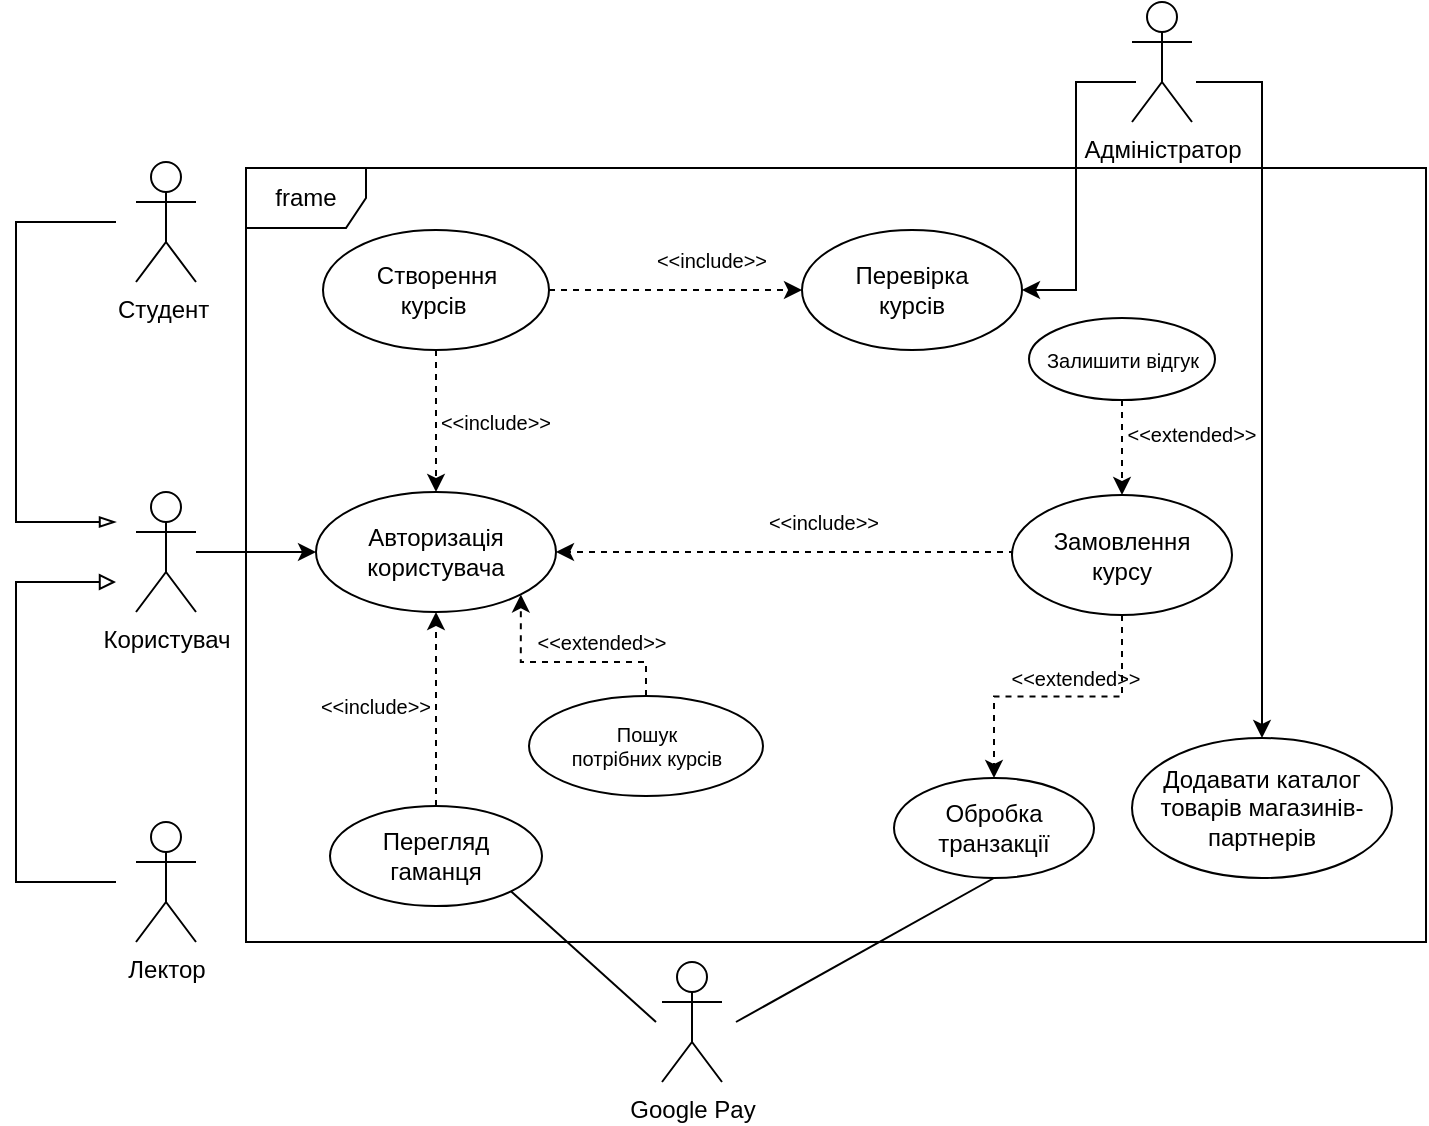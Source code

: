<mxfile version="20.3.0" type="device"><diagram id="UoZus2iTgnTg2b3oBapO" name="Страница 1"><mxGraphModel dx="953" dy="534" grid="1" gridSize="10" guides="1" tooltips="1" connect="1" arrows="1" fold="1" page="1" pageScale="1" pageWidth="827" pageHeight="1169" math="0" shadow="0"><root><mxCell id="0"/><mxCell id="1" parent="0"/><mxCell id="L-d4eU--4t5fjpEUBKZK-1" value="frame" style="shape=umlFrame;whiteSpace=wrap;html=1;" parent="1" vertex="1"><mxGeometry x="145" y="123" width="590" height="387" as="geometry"/></mxCell><mxCell id="L-d4eU--4t5fjpEUBKZK-5" value="Авторизація користувача" style="ellipse;whiteSpace=wrap;html=1;" parent="1" vertex="1"><mxGeometry x="180" y="285" width="120" height="60" as="geometry"/></mxCell><mxCell id="L-d4eU--4t5fjpEUBKZK-29" style="edgeStyle=orthogonalEdgeStyle;rounded=0;orthogonalLoop=1;jettySize=auto;html=1;exitX=0.5;exitY=1;exitDx=0;exitDy=0;dashed=1;" parent="1" source="L-d4eU--4t5fjpEUBKZK-6" target="L-d4eU--4t5fjpEUBKZK-5" edge="1"><mxGeometry relative="1" as="geometry"/></mxCell><mxCell id="L-d4eU--4t5fjpEUBKZK-39" style="edgeStyle=orthogonalEdgeStyle;rounded=0;orthogonalLoop=1;jettySize=auto;html=1;exitX=1;exitY=0.5;exitDx=0;exitDy=0;entryX=0;entryY=0.5;entryDx=0;entryDy=0;dashed=1;fontSize=10;" parent="1" source="L-d4eU--4t5fjpEUBKZK-6" target="L-d4eU--4t5fjpEUBKZK-11" edge="1"><mxGeometry relative="1" as="geometry"/></mxCell><mxCell id="L-d4eU--4t5fjpEUBKZK-6" value="Створення&lt;br&gt;курсів&amp;nbsp;" style="ellipse;whiteSpace=wrap;html=1;" parent="1" vertex="1"><mxGeometry x="183.5" y="154" width="113" height="60" as="geometry"/></mxCell><mxCell id="L-d4eU--4t5fjpEUBKZK-25" style="edgeStyle=orthogonalEdgeStyle;rounded=0;orthogonalLoop=1;jettySize=auto;html=1;endArrow=block;endFill=0;" parent="1" edge="1"><mxGeometry relative="1" as="geometry"><mxPoint x="80" y="480" as="sourcePoint"/><mxPoint x="80" y="330" as="targetPoint"/><Array as="points"><mxPoint x="80" y="480"/><mxPoint x="30" y="480"/><mxPoint x="30" y="330"/></Array></mxGeometry></mxCell><mxCell id="L-d4eU--4t5fjpEUBKZK-7" value="Лектор" style="shape=umlActor;verticalLabelPosition=bottom;verticalAlign=top;html=1;" parent="1" vertex="1"><mxGeometry x="90" y="450" width="30" height="60" as="geometry"/></mxCell><mxCell id="L-d4eU--4t5fjpEUBKZK-9" value="Користувач" style="shape=umlActor;verticalLabelPosition=bottom;verticalAlign=top;html=1;" parent="1" vertex="1"><mxGeometry x="90" y="285" width="30" height="60" as="geometry"/></mxCell><mxCell id="L-d4eU--4t5fjpEUBKZK-11" value="Перевірка &lt;br&gt;курсів" style="ellipse;whiteSpace=wrap;html=1;" parent="1" vertex="1"><mxGeometry x="423" y="154" width="110" height="60" as="geometry"/></mxCell><mxCell id="L-d4eU--4t5fjpEUBKZK-24" style="edgeStyle=orthogonalEdgeStyle;rounded=0;orthogonalLoop=1;jettySize=auto;html=1;endArrow=blockThin;endFill=0;" parent="1" edge="1"><mxGeometry relative="1" as="geometry"><mxPoint x="80" y="150" as="sourcePoint"/><mxPoint x="80" y="300" as="targetPoint"/><Array as="points"><mxPoint x="30" y="150"/><mxPoint x="30" y="300"/></Array></mxGeometry></mxCell><mxCell id="L-d4eU--4t5fjpEUBKZK-14" value="Студент&amp;nbsp;" style="shape=umlActor;verticalLabelPosition=bottom;verticalAlign=top;html=1;outlineConnect=0;" parent="1" vertex="1"><mxGeometry x="90" y="120" width="30" height="60" as="geometry"/></mxCell><mxCell id="L-d4eU--4t5fjpEUBKZK-44" style="edgeStyle=orthogonalEdgeStyle;rounded=0;orthogonalLoop=1;jettySize=auto;html=1;entryX=1;entryY=0.5;entryDx=0;entryDy=0;fontSize=10;" parent="1" target="L-d4eU--4t5fjpEUBKZK-11" edge="1"><mxGeometry relative="1" as="geometry"><mxPoint x="590" y="80" as="sourcePoint"/><Array as="points"><mxPoint x="560" y="184"/></Array></mxGeometry></mxCell><mxCell id="L-d4eU--4t5fjpEUBKZK-15" value="Адміністратор" style="shape=umlActor;verticalLabelPosition=bottom;verticalAlign=top;html=1;outlineConnect=0;" parent="1" vertex="1"><mxGeometry x="588" y="40" width="30" height="60" as="geometry"/></mxCell><mxCell id="L-d4eU--4t5fjpEUBKZK-31" style="edgeStyle=orthogonalEdgeStyle;rounded=0;orthogonalLoop=1;jettySize=auto;html=1;exitX=0.5;exitY=0;exitDx=0;exitDy=0;entryX=0.5;entryY=1;entryDx=0;entryDy=0;dashed=1;fontSize=10;" parent="1" source="L-d4eU--4t5fjpEUBKZK-18" target="L-d4eU--4t5fjpEUBKZK-5" edge="1"><mxGeometry relative="1" as="geometry"/></mxCell><mxCell id="L-d4eU--4t5fjpEUBKZK-18" value="Перегляд&lt;br&gt;гаманця" style="ellipse;whiteSpace=wrap;html=1;" parent="1" vertex="1"><mxGeometry x="187" y="442" width="106" height="50" as="geometry"/></mxCell><mxCell id="L-d4eU--4t5fjpEUBKZK-36" style="edgeStyle=orthogonalEdgeStyle;rounded=0;orthogonalLoop=1;jettySize=auto;html=1;exitX=0.5;exitY=1;exitDx=0;exitDy=0;entryX=0.5;entryY=0;entryDx=0;entryDy=0;dashed=1;fontSize=10;" parent="1" source="L-d4eU--4t5fjpEUBKZK-19" target="L-d4eU--4t5fjpEUBKZK-20" edge="1"><mxGeometry relative="1" as="geometry"/></mxCell><mxCell id="L-d4eU--4t5fjpEUBKZK-19" value="Замовлення &lt;br&gt;курсу" style="ellipse;whiteSpace=wrap;html=1;" parent="1" vertex="1"><mxGeometry x="528" y="286.5" width="110" height="60" as="geometry"/></mxCell><mxCell id="L-d4eU--4t5fjpEUBKZK-20" value="Обробка транзакції" style="ellipse;whiteSpace=wrap;html=1;" parent="1" vertex="1"><mxGeometry x="469" y="428" width="100" height="50" as="geometry"/></mxCell><mxCell id="L-d4eU--4t5fjpEUBKZK-21" value="Додавати каталог товарів магазинів-партнерів" style="ellipse;whiteSpace=wrap;html=1;" parent="1" vertex="1"><mxGeometry x="588" y="408" width="130" height="70" as="geometry"/></mxCell><mxCell id="L-d4eU--4t5fjpEUBKZK-23" value="" style="endArrow=classic;html=1;rounded=0;entryX=0;entryY=0.5;entryDx=0;entryDy=0;" parent="1" target="L-d4eU--4t5fjpEUBKZK-5" edge="1"><mxGeometry width="50" height="50" relative="1" as="geometry"><mxPoint x="120" y="315" as="sourcePoint"/><mxPoint x="170" y="270" as="targetPoint"/></mxGeometry></mxCell><mxCell id="L-d4eU--4t5fjpEUBKZK-30" value="&amp;lt;&amp;lt;include&amp;gt;&amp;gt;" style="text;html=1;strokeColor=none;fillColor=none;align=center;verticalAlign=middle;whiteSpace=wrap;rounded=0;fontSize=10;" parent="1" vertex="1"><mxGeometry x="240" y="234.5" width="60" height="30" as="geometry"/></mxCell><mxCell id="L-d4eU--4t5fjpEUBKZK-34" value="&amp;lt;&amp;lt;include&amp;gt;&amp;gt;" style="text;html=1;strokeColor=none;fillColor=none;align=center;verticalAlign=middle;whiteSpace=wrap;rounded=0;fontSize=10;" parent="1" vertex="1"><mxGeometry x="180" y="376.5" width="60" height="30" as="geometry"/></mxCell><mxCell id="L-d4eU--4t5fjpEUBKZK-40" value="&amp;lt;&amp;lt;include&amp;gt;&amp;gt;" style="text;html=1;strokeColor=none;fillColor=none;align=center;verticalAlign=middle;whiteSpace=wrap;rounded=0;fontSize=10;" parent="1" vertex="1"><mxGeometry x="348" y="154" width="60" height="30" as="geometry"/></mxCell><mxCell id="L-d4eU--4t5fjpEUBKZK-51" value="Залишити відгук" style="ellipse;whiteSpace=wrap;html=1;fontSize=10;" parent="1" vertex="1"><mxGeometry x="536.5" y="198" width="93" height="41" as="geometry"/></mxCell><mxCell id="L-d4eU--4t5fjpEUBKZK-52" value="Пошук &lt;br&gt;потрібних курсів" style="ellipse;whiteSpace=wrap;html=1;fontSize=10;" parent="1" vertex="1"><mxGeometry x="286.5" y="387" width="117" height="50" as="geometry"/></mxCell><mxCell id="L-d4eU--4t5fjpEUBKZK-55" style="edgeStyle=orthogonalEdgeStyle;rounded=0;orthogonalLoop=1;jettySize=auto;html=1;exitX=0.5;exitY=1;exitDx=0;exitDy=0;dashed=1;entryX=0.5;entryY=0;entryDx=0;entryDy=0;" parent="1" source="L-d4eU--4t5fjpEUBKZK-51" target="L-d4eU--4t5fjpEUBKZK-19" edge="1"><mxGeometry relative="1" as="geometry"><mxPoint x="510" y="275.5" as="sourcePoint"/><mxPoint x="510" y="346.5" as="targetPoint"/></mxGeometry></mxCell><mxCell id="L-d4eU--4t5fjpEUBKZK-56" style="edgeStyle=orthogonalEdgeStyle;rounded=0;orthogonalLoop=1;jettySize=auto;html=1;exitX=0.5;exitY=0;exitDx=0;exitDy=0;dashed=1;entryX=1;entryY=1;entryDx=0;entryDy=0;" parent="1" source="L-d4eU--4t5fjpEUBKZK-52" target="L-d4eU--4t5fjpEUBKZK-5" edge="1"><mxGeometry relative="1" as="geometry"><mxPoint x="460" y="371.5" as="sourcePoint"/><mxPoint x="429" y="345.0" as="targetPoint"/><Array as="points"><mxPoint x="345" y="370"/><mxPoint x="283" y="370"/></Array></mxGeometry></mxCell><mxCell id="L-d4eU--4t5fjpEUBKZK-57" value="&amp;lt;&amp;lt;extended&amp;gt;&amp;gt;" style="text;html=1;strokeColor=none;fillColor=none;align=center;verticalAlign=middle;whiteSpace=wrap;rounded=0;fontSize=10;" parent="1" vertex="1"><mxGeometry x="293" y="345" width="60" height="30" as="geometry"/></mxCell><mxCell id="L-d4eU--4t5fjpEUBKZK-58" value="&amp;lt;&amp;lt;extended&amp;gt;&amp;gt;" style="text;html=1;strokeColor=none;fillColor=none;align=center;verticalAlign=middle;whiteSpace=wrap;rounded=0;fontSize=10;" parent="1" vertex="1"><mxGeometry x="588" y="241" width="60" height="30" as="geometry"/></mxCell><mxCell id="L-d4eU--4t5fjpEUBKZK-60" style="edgeStyle=orthogonalEdgeStyle;rounded=0;orthogonalLoop=1;jettySize=auto;html=1;dashed=1;fontSize=10;exitX=0;exitY=0.5;exitDx=0;exitDy=0;entryX=1;entryY=0.5;entryDx=0;entryDy=0;" parent="1" source="L-d4eU--4t5fjpEUBKZK-19" target="L-d4eU--4t5fjpEUBKZK-5" edge="1"><mxGeometry relative="1" as="geometry"><mxPoint x="379" y="325" as="sourcePoint"/><mxPoint x="489.0" y="315.0" as="targetPoint"/><Array as="points"><mxPoint x="528" y="315"/></Array></mxGeometry></mxCell><mxCell id="L-d4eU--4t5fjpEUBKZK-61" value="&amp;lt;&amp;lt;include&amp;gt;&amp;gt;" style="text;html=1;strokeColor=none;fillColor=none;align=center;verticalAlign=middle;whiteSpace=wrap;rounded=0;fontSize=10;" parent="1" vertex="1"><mxGeometry x="403.5" y="285" width="60" height="30" as="geometry"/></mxCell><mxCell id="iAniJ9LiwyBq20o2PXrZ-1" value="Google Pay" style="shape=umlActor;verticalLabelPosition=bottom;verticalAlign=top;html=1;outlineConnect=0;" parent="1" vertex="1"><mxGeometry x="353" y="520" width="30" height="60" as="geometry"/></mxCell><mxCell id="iAniJ9LiwyBq20o2PXrZ-7" value="&amp;lt;&amp;lt;extended&amp;gt;&amp;gt;" style="text;html=1;strokeColor=none;fillColor=none;align=center;verticalAlign=middle;whiteSpace=wrap;rounded=0;fontSize=10;" parent="1" vertex="1"><mxGeometry x="530" y="363" width="60" height="30" as="geometry"/></mxCell><mxCell id="iAniJ9LiwyBq20o2PXrZ-8" value="" style="endArrow=none;html=1;rounded=0;entryX=0.5;entryY=1;entryDx=0;entryDy=0;" parent="1" target="L-d4eU--4t5fjpEUBKZK-20" edge="1"><mxGeometry width="50" height="50" relative="1" as="geometry"><mxPoint x="390" y="550" as="sourcePoint"/><mxPoint x="570" y="480" as="targetPoint"/></mxGeometry></mxCell><mxCell id="iAniJ9LiwyBq20o2PXrZ-9" value="" style="endArrow=none;html=1;rounded=0;exitX=1;exitY=1;exitDx=0;exitDy=0;" parent="1" source="L-d4eU--4t5fjpEUBKZK-18" edge="1"><mxGeometry width="50" height="50" relative="1" as="geometry"><mxPoint x="430" y="610" as="sourcePoint"/><mxPoint x="350" y="550" as="targetPoint"/></mxGeometry></mxCell><mxCell id="iAniJ9LiwyBq20o2PXrZ-13" style="edgeStyle=orthogonalEdgeStyle;rounded=0;orthogonalLoop=1;jettySize=auto;html=1;entryX=0.5;entryY=0;entryDx=0;entryDy=0;fontSize=10;" parent="1" target="L-d4eU--4t5fjpEUBKZK-21" edge="1"><mxGeometry relative="1" as="geometry"><mxPoint x="620" y="80" as="sourcePoint"/><Array as="points"><mxPoint x="653" y="80"/></Array><mxPoint x="543" y="194.0" as="targetPoint"/></mxGeometry></mxCell></root></mxGraphModel></diagram></mxfile>